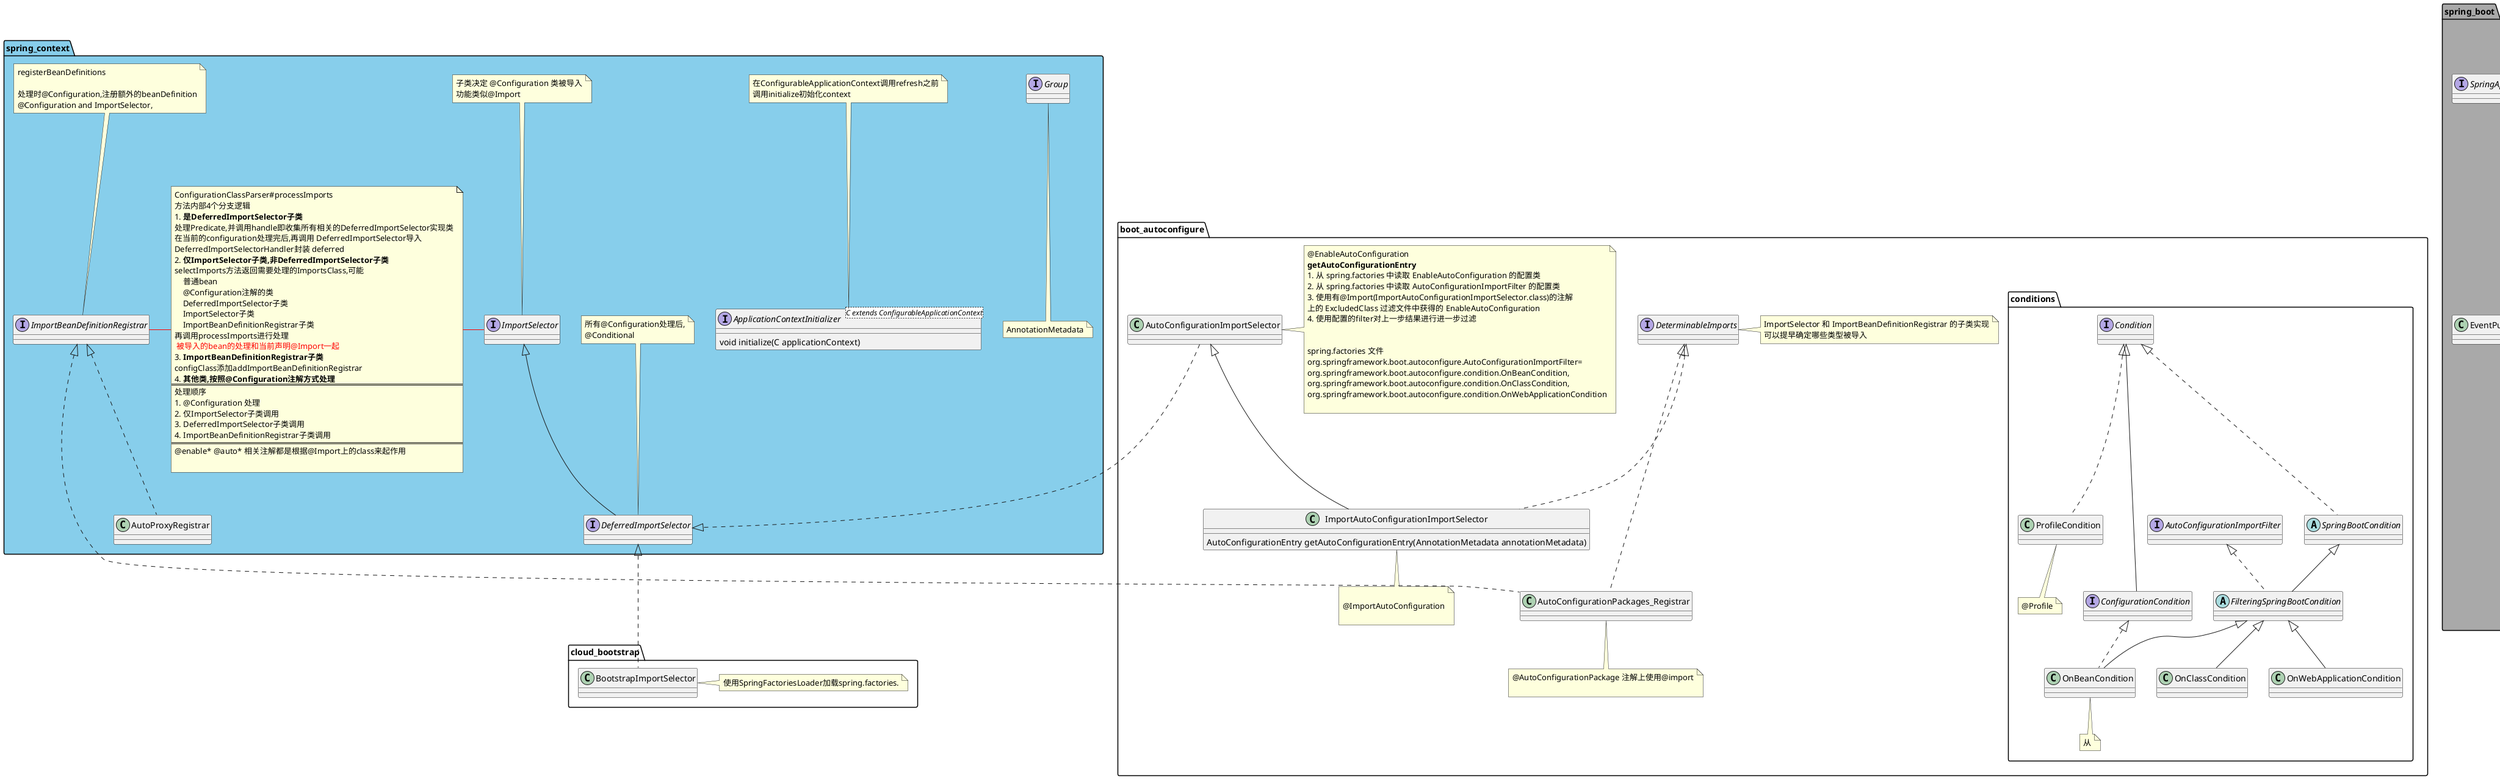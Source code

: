 @startuml


namespace spring_core {
    class SpringFactoriesLoader
    note bottom of SpringFactoriesLoader
    META-INF/spring.factories
    end note
}
namespace spring_context #skyblue {
    interface Group
    note bottom of Group
    AnnotationMetadata
    end note

    interface ApplicationContextInitializer<C extends ConfigurableApplicationContext>{
        void initialize(C applicationContext)
    }
    note top of ApplicationContextInitializer
    在ConfigurableApplicationContext调用refresh之前
    调用initialize初始化context
    end note

    interface ImportSelector
    note top of ImportSelector
    子类决定 @Configuration 类被导入
    功能类似@Import
    end note

    interface DeferredImportSelector extends ImportSelector
    note top of DeferredImportSelector
    所有@Configuration处理后,
    @Conditional
    end note


    'ImportBeanDefinitionRegistrar
    interface ImportBeanDefinitionRegistrar
    note top of ImportBeanDefinitionRegistrar
    registerBeanDefinitions

    处理时@Configuration,注册额外的beanDefinition
    @Configuration and ImportSelector,
    end note
    class AutoProxyRegistrar implements ImportBeanDefinitionRegistrar

    note as n1
    ConfigurationClassParser#processImports
    方法内部4个分支逻辑
    # **是DeferredImportSelector子类**
    处理Predicate,并调用handle即收集所有相关的DeferredImportSelector实现类
    在当前的configuration处理完后,再调用 DeferredImportSelector导入
    DeferredImportSelectorHandler封装 deferred
    # **仅ImportSelector子类,非DeferredImportSelector子类**
    selectImports方法返回需要处理的ImportsClass,可能
        普通bean
        @Configuration注解的类
        DeferredImportSelector子类
        ImportSelector子类
        ImportBeanDefinitionRegistrar子类
    再调用processImports进行处理
    <color:red> 被导入的bean的处理和当前声明@Import一起
    # **ImportBeanDefinitionRegistrar子类**
    configClass添加addImportBeanDefinitionRegistrar
    # **其他类,按照@Configuration注解方式处理**
    ====
    处理顺序
    # @Configuration 处理
    # 仅ImportSelector子类调用
    # DeferredImportSelector子类调用
    # ImportBeanDefinitionRegistrar子类调用
    ====
    @enable* @auto* 相关注解都是根据@Import上的class来起作用

    end note
    ImportBeanDefinitionRegistrar -r[#red]- n1
    ImportSelector -l[#red]- n1
}

namespace spring_boot #DarkGrey{
    class SpringApplication {
        static final SpringApplicationShutdownHook shutdownHook
        ===
        - Set<Class<?>> primarySources;
        - Set<String> sources
        - Class<?> mainApplicationClass;
        ===
        ResourceLoader resourceLoader
        BeanNameGenerator beanNameGenerator
        ConfigurableEnvironment environment
        WebApplicationType webApplicationType
        ===
        List<ApplicationContextInitializer<?>> initializers
        List<ApplicationListener<?>> listeners
        List<BootstrapRegistryInitializer> bootstrapRegistryInitializers
        ---
        ApplicationContextFactory applicationContextFactory = ApplicationContextFactory.DEFAULT
        ApplicationStartup applicationStartup = ApplicationStartup.DEFAULT
        ===
        void load(ApplicationContext context, Object[] sources)

    }
    note top of SpringApplication
    创建一个ApplicationContext
    注册CommandLinePropertySource,将命令行参数变成spring properties
    刷新context,加载所有的singleton bean
    触发CommandLineRunner bean
    ===
    从不同的源中读取bean
    AnnotatedBeanDefinitionReader
    XmlBeanDefinitionReader
    ClassPathBeanDefinitionScanner
    end note

    interface BootstrapRegistryInitializer
    note top of BootstrapRegistryInitializer
    初始化BootstrapRegistry
    end note

    interface ApplicationContextFactory {
        ConfigurableApplicationContext create(WebApplicationType webApplicationType)
    }
    note top of ApplicationContextFactory
    context的工厂类,根据不同WebApplicationType返回不同的context实例
    由SpringApplication进行配置和调用refresh方法
    默认返回 AnnotationConfigApplicationContext
    AnnotationConfigServletWebServerApplicationContext
    AnnotationConfigReactiveWebServerApplicationContext
    AnnotationConfigApplicationContext
    end note

    interface CommandLineRunner



    interface BootstrapContext
    interface BootstrapRegistry
    interface ConfigurableBootstrapContext extends BootstrapRegistry, BootstrapContext
    class DefaultBootstrapContext implements ConfigurableBootstrapContext
    note bottom of DefaultBootstrapContext
    保存context准备阶段需要用到的bean
    调用bootstrapRegistryInitializers.initialize
    end note

    class SpringApplicationRunListeners{
        List<SpringApplicationRunListener> listeners;
        void starting(ConfigurableBootstrapContext bootstrapContext, Class<?> mainApplicationClass)
        environmentPrepared(ConfigurableBootstrapContext bootstrapContext, ConfigurableEnvironment environment)
        void contextPrepared(ConfigurableApplicationContext context)
        void contextLoaded(ConfigurableApplicationContext context)
        void started(ConfigurableApplicationContext context, Duration timeTaken)
        void ready(ConfigurableApplicationContext context, Duration timeTaken)
        void failed(ConfigurableApplicationContext context, Throwable exception)

    }
    interface SpringApplicationRunListener
    class EventPublishingRunListener implements SpringApplicationRunListener

    class BeanDefinitionLoader{
    	Object[] sources;
    	AnnotatedBeanDefinitionReader annotatedReader;
    	AbstractBeanDefinitionReader xmlReader;
    	BeanDefinitionReader groovyReader;
    	ClassPathBeanDefinitionScanner scanner;
    	ResourceLoader resourceLoader;

    	void load()
    	void load(Object source)

    }
    class AnnotatedBeanDefinitionReader
    class XmlBeanDefinitionReader
    class GroovyBeanDefinitionReader
    class ClassPathBeanDefinitionScanner

    BeanDefinitionLoader "1" -l- "1" AnnotatedBeanDefinitionReader
    BeanDefinitionLoader "1" -- "1" XmlBeanDefinitionReader
    BeanDefinitionLoader "1" -- "1" GroovyBeanDefinitionReader
    BeanDefinitionLoader "1" -- "1" ClassPathBeanDefinitionScanner

    AnnotatedBeanDefinitionReader -d[hidden]- XmlBeanDefinitionReader
    XmlBeanDefinitionReader -d[hidden]- GroovyBeanDefinitionReader
    GroovyBeanDefinitionReader -d[hidden]- ClassPathBeanDefinitionScanner

}



namespace boot_autoconfigure{
        AutoConfigurationImportSelector ...|> spring_context.DeferredImportSelector
        note right of AutoConfigurationImportSelector
        @EnableAutoConfiguration
        **getAutoConfigurationEntry**
        #从 spring.factories 中读取 EnableAutoConfiguration 的配置类
        #从 spring.factories 中读取 AutoConfigurationImportFilter 的配置类
        #使用有@Import(ImportAutoConfigurationImportSelector.class)的注解
        上的 ExcludedClass 过滤文件中获得的 EnableAutoConfiguration
        #使用配置的filter对上一步结果进行进一步过滤


        spring.factories 文件
        org.springframework.boot.autoconfigure.AutoConfigurationImportFilter=
        org.springframework.boot.autoconfigure.condition.OnBeanCondition,
        org.springframework.boot.autoconfigure.condition.OnClassCondition,
        org.springframework.boot.autoconfigure.condition.OnWebApplicationCondition

        end note


        class ImportAutoConfigurationImportSelector extends AutoConfigurationImportSelector implements DeterminableImports{
            AutoConfigurationEntry getAutoConfigurationEntry(AnnotationMetadata annotationMetadata)
        }
        note bottom of ImportAutoConfigurationImportSelector

        @ImportAutoConfiguration

        end note

        interface DeterminableImports
        note right of DeterminableImports
        ImportSelector 和 ImportBeanDefinitionRegistrar 的子类实现
        可以提早确定哪些类型被导入
        end note

        'class AutoConfigurationPackages_Registrar implements spring_context.ImportBeanDefinitionRegistrar, spring_boot.DeterminableImports
        AutoConfigurationPackages_Registrar .u..|> spring_context.ImportBeanDefinitionRegistrar
        AutoConfigurationPackages_Registrar .u..|> DeterminableImports
        note bottom of AutoConfigurationPackages_Registrar
        @AutoConfigurationPackage 注解上使用@import

        end note


        '111
        namespace conditions{
                    interface Condition
                    abstract class SpringBootCondition implements Condition
                    interface ConfigurationCondition extends Condition
                    class ProfileCondition implements Condition
                    note bottom of ProfileCondition
                    @Profile
                    end note

                    abstract class FilteringSpringBootCondition extends SpringBootCondition implements AutoConfigurationImportFilter
                    class OnBeanCondition extends FilteringSpringBootCondition implements ConfigurationCondition
                    note bottom of OnBeanCondition
                    从
                    end note
                    class OnClassCondition extends FilteringSpringBootCondition
                    class OnWebApplicationCondition extends FilteringSpringBootCondition
        }

}


namespace cloud_bootstrap {
    'class BootstrapImportSelector implements spring_context.DeferredImportSelector
    BootstrapImportSelector .u..|> spring_context.DeferredImportSelector
    note right of BootstrapImportSelector
    使用SpringFactoriesLoader加载spring.factories.
    end note

}




@enduml